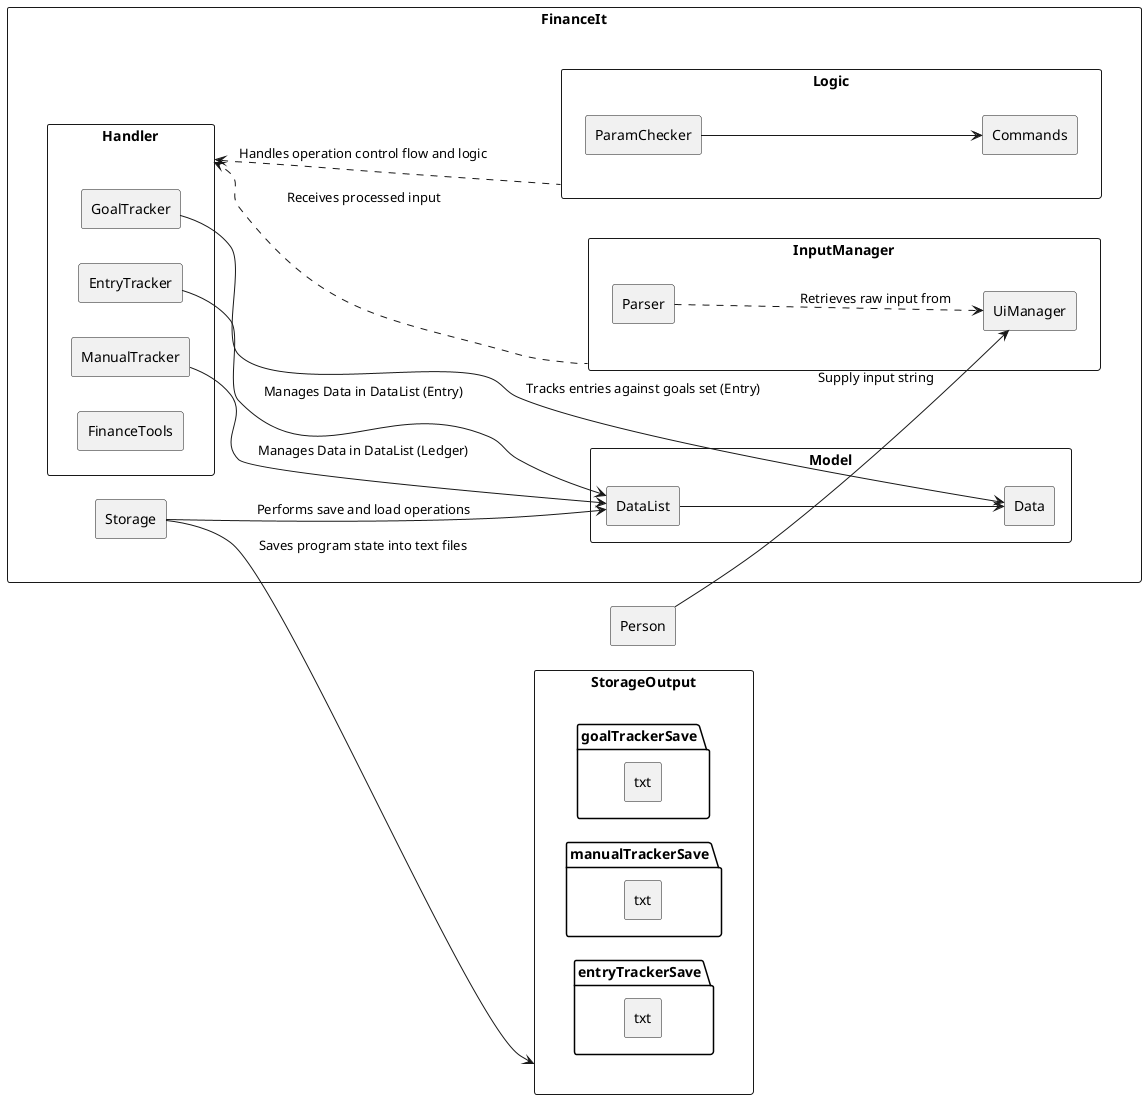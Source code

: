 @startuml
hide circle
skinparam classAttributeIconSize 0
skinparam BoxPadding 50
skinparam shadowing false
left to right direction


skinparam package<<Layout>> {
  borderColor Transparent
  backgroundColor Transparent
  fontColor Transparent
  stereotypeFontColor Transparent
}

rectangle StorageOutput {
    rectangle goalTrackerSave.txt {
    }
    rectangle manualTrackerSave.txt {
    }
    rectangle entryTrackerSave.txt {
    }

}


rectangle FinanceIt {

    rectangle InputManager {
        rectangle Parser {
        }
        rectangle UiManager {
        }
    }

    rectangle Handler {
        rectangle ManualTracker {
        }
        rectangle GoalTracker {
        }
        rectangle EntryTracker {
        }
        rectangle FinanceTools {
        }
    }

    rectangle Storage {
    }

    rectangle Logic {
        rectangle Commands {
        }

        rectangle ParamChecker {
        }
        ParamChecker --> Commands
    }

    rectangle Model {
        rectangle DataList {
        }

        rectangle Data {
        }
    }

    Storage --> DataList : Performs save and load operations
    DataList --> Data
    ManualTracker --> DataList : Manages Data in DataList (Ledger)
    EntryTracker --> DataList : Manages Data in DataList (Entry)
    GoalTracker --> Data : Tracks entries against goals set (Entry)
    Handler <.. InputManager : Receives processed input
    Parser ..> UiManager : Retrieves raw input from
    Handler <.. Logic : Handles operation control flow and logic
    Storage --> StorageOutput : Saves program state into text files

}
rectangle Person {
}

Person --> UiManager : Supply input string
FinanceIt -[hidden]right Person

/'
rectangle Model {
    class Entry {
    }
}

rectangle InputManager {
}



rectangle Handler {
    class ManualTracker {
        ~ {static} handleCreateLedger() : State
        ~ {static} handleOpenLedger() : State
        ~ {static} handleDeleteLedger() : State
    }

    class EntryTracker {
        ~ {static} handleCreateEntry() : State
        ~ {static} handleEditEntry() : State
        ~ {static} handleDeleteEntry() : State
    }

    class GoalTracker {
    }

    class FinanceTools{
    }

    EntryTracker --> Model : stores entries with >
    ManualTracker --> Model : stores ledgers with >
}

ManualTracker --> InputManager : Handles input <
EntryTracker --> InputManager : Handles input <

GoalTracker --> Entry : Tracks against \n input goal >
GoalTracker ..> EntryTracker : Displays goal progress >


Handler -[hidden]- Model
'/
@enduml